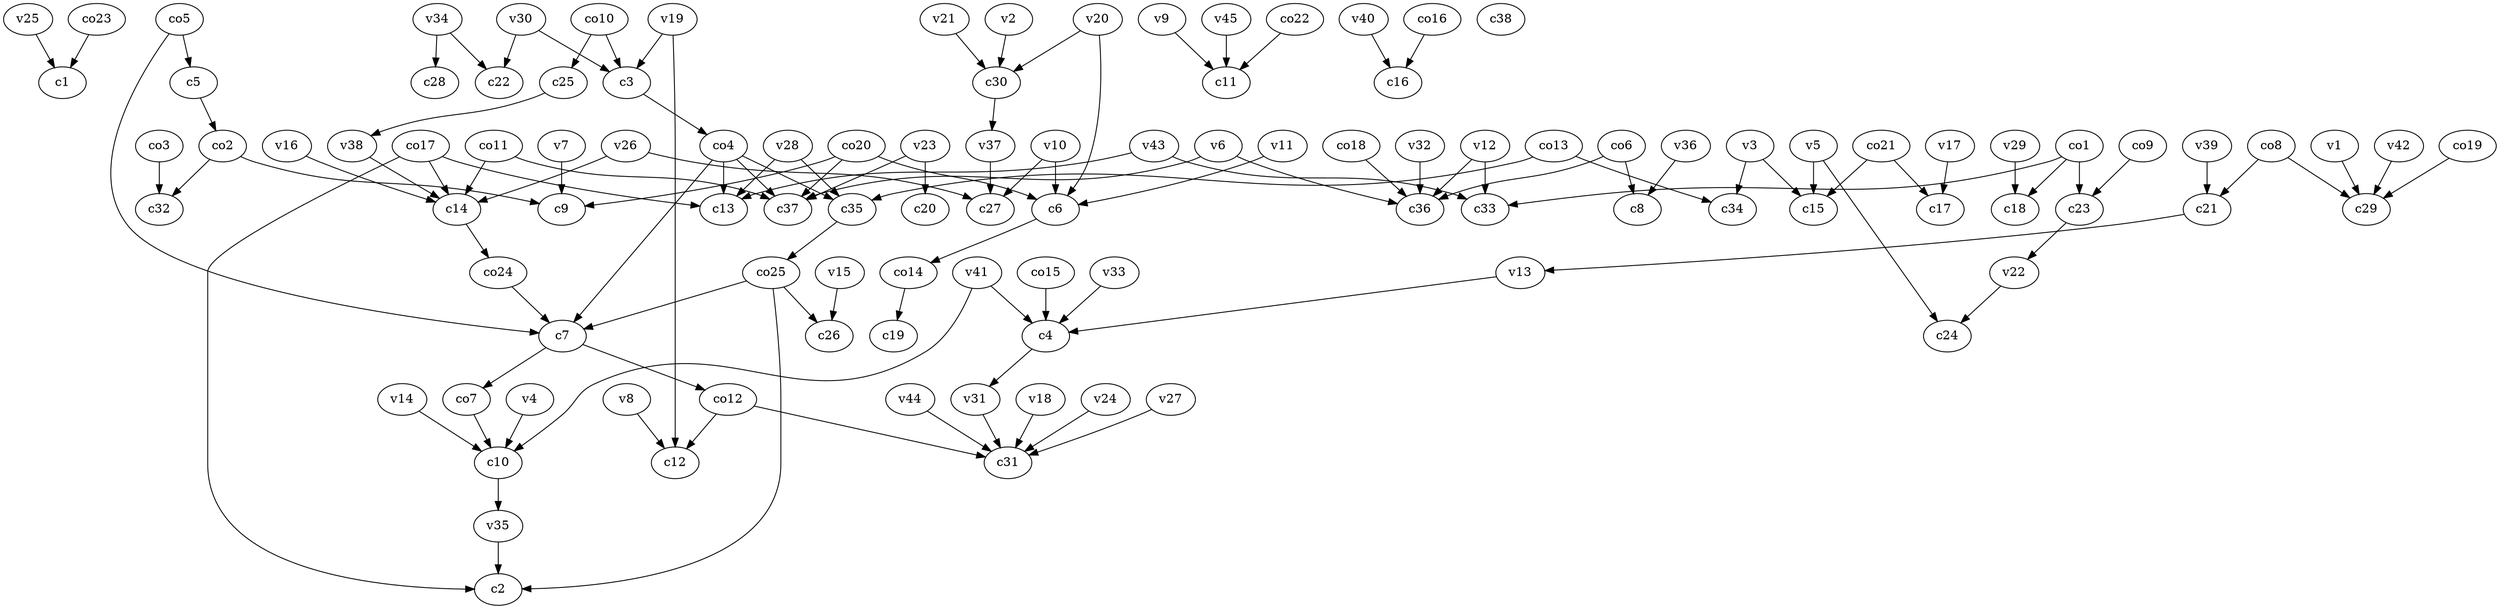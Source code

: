 strict digraph  {
c1;
c2;
c3;
c4;
c5;
c6;
c7;
c8;
c9;
c10;
c11;
c12;
c13;
c14;
c15;
c16;
c17;
c18;
c19;
c20;
c21;
c22;
c23;
c24;
c25;
c26;
c27;
c28;
c29;
c30;
c31;
c32;
c33;
c34;
c35;
c36;
c37;
c38;
v1;
v2;
v3;
v4;
v5;
v6;
v7;
v8;
v9;
v10;
v11;
v12;
v13;
v14;
v15;
v16;
v17;
v18;
v19;
v20;
v21;
v22;
v23;
v24;
v25;
v26;
v27;
v28;
v29;
v30;
v31;
v32;
v33;
v34;
v35;
v36;
v37;
v38;
v39;
v40;
v41;
v42;
v43;
v44;
v45;
co1;
co2;
co3;
co4;
co5;
co6;
co7;
co8;
co9;
co10;
co11;
co12;
co13;
co14;
co15;
co16;
co17;
co18;
co19;
co20;
co21;
co22;
co23;
co24;
co25;
c3 -> co4  [weight=1];
c4 -> v31  [weight=1];
c5 -> co2  [weight=1];
c6 -> co14  [weight=1];
c7 -> co7  [weight=1];
c7 -> co12  [weight=1];
c10 -> v35  [weight=1];
c14 -> co24  [weight=1];
c21 -> v13  [weight=1];
c23 -> v22  [weight=1];
c25 -> v38  [weight=1];
c30 -> v37  [weight=1];
c35 -> co25  [weight=1];
v1 -> c29  [weight=1];
v2 -> c30  [weight=1];
v3 -> c15  [weight=1];
v3 -> c34  [weight=1];
v4 -> c10  [weight=1];
v5 -> c24  [weight=1];
v5 -> c15  [weight=1];
v6 -> c36  [weight=1];
v6 -> c37  [weight=1];
v7 -> c9  [weight=1];
v8 -> c12  [weight=1];
v9 -> c11  [weight=1];
v10 -> c27  [weight=1];
v10 -> c6  [weight=1];
v11 -> c6  [weight=1];
v12 -> c33  [weight=1];
v12 -> c36  [weight=1];
v13 -> c4  [weight=1];
v14 -> c10  [weight=1];
v15 -> c26  [weight=1];
v16 -> c14  [weight=1];
v17 -> c17  [weight=1];
v18 -> c31  [weight=1];
v19 -> c12  [weight=1];
v19 -> c3  [weight=1];
v20 -> c6  [weight=1];
v20 -> c30  [weight=1];
v21 -> c30  [weight=1];
v22 -> c24  [weight=1];
v23 -> c37  [weight=1];
v23 -> c20  [weight=1];
v24 -> c31  [weight=1];
v25 -> c1  [weight=1];
v26 -> c27  [weight=1];
v26 -> c14  [weight=1];
v27 -> c31  [weight=1];
v28 -> c13  [weight=1];
v28 -> c35  [weight=1];
v29 -> c18  [weight=1];
v30 -> c22  [weight=1];
v30 -> c3  [weight=1];
v31 -> c31  [weight=1];
v32 -> c36  [weight=1];
v33 -> c4  [weight=1];
v34 -> c28  [weight=1];
v34 -> c22  [weight=1];
v35 -> c2  [weight=1];
v36 -> c8  [weight=1];
v37 -> c27  [weight=1];
v38 -> c14  [weight=1];
v39 -> c21  [weight=1];
v40 -> c16  [weight=1];
v41 -> c10  [weight=1];
v41 -> c4  [weight=1];
v42 -> c29  [weight=1];
v43 -> c33  [weight=1];
v43 -> c13  [weight=1];
v44 -> c31  [weight=1];
v45 -> c11  [weight=1];
co1 -> c23  [weight=1];
co1 -> c18  [weight=1];
co1 -> c33  [weight=1];
co2 -> c9  [weight=1];
co2 -> c32  [weight=1];
co3 -> c32  [weight=1];
co4 -> c7  [weight=1];
co4 -> c13  [weight=1];
co4 -> c35  [weight=1];
co4 -> c37  [weight=1];
co5 -> c7  [weight=1];
co5 -> c5  [weight=1];
co6 -> c36  [weight=1];
co6 -> c8  [weight=1];
co7 -> c10  [weight=1];
co8 -> c21  [weight=1];
co8 -> c29  [weight=1];
co9 -> c23  [weight=1];
co10 -> c3  [weight=1];
co10 -> c25  [weight=1];
co11 -> c37  [weight=1];
co11 -> c14  [weight=1];
co12 -> c12  [weight=1];
co12 -> c31  [weight=1];
co13 -> c34  [weight=1];
co13 -> c35  [weight=1];
co14 -> c19  [weight=1];
co15 -> c4  [weight=1];
co16 -> c16  [weight=1];
co17 -> c2  [weight=1];
co17 -> c13  [weight=1];
co17 -> c14  [weight=1];
co18 -> c36  [weight=1];
co19 -> c29  [weight=1];
co20 -> c6  [weight=1];
co20 -> c9  [weight=1];
co20 -> c37  [weight=1];
co21 -> c15  [weight=1];
co21 -> c17  [weight=1];
co22 -> c11  [weight=1];
co23 -> c1  [weight=1];
co24 -> c7  [weight=1];
co25 -> c2  [weight=1];
co25 -> c7  [weight=1];
co25 -> c26  [weight=1];
}
